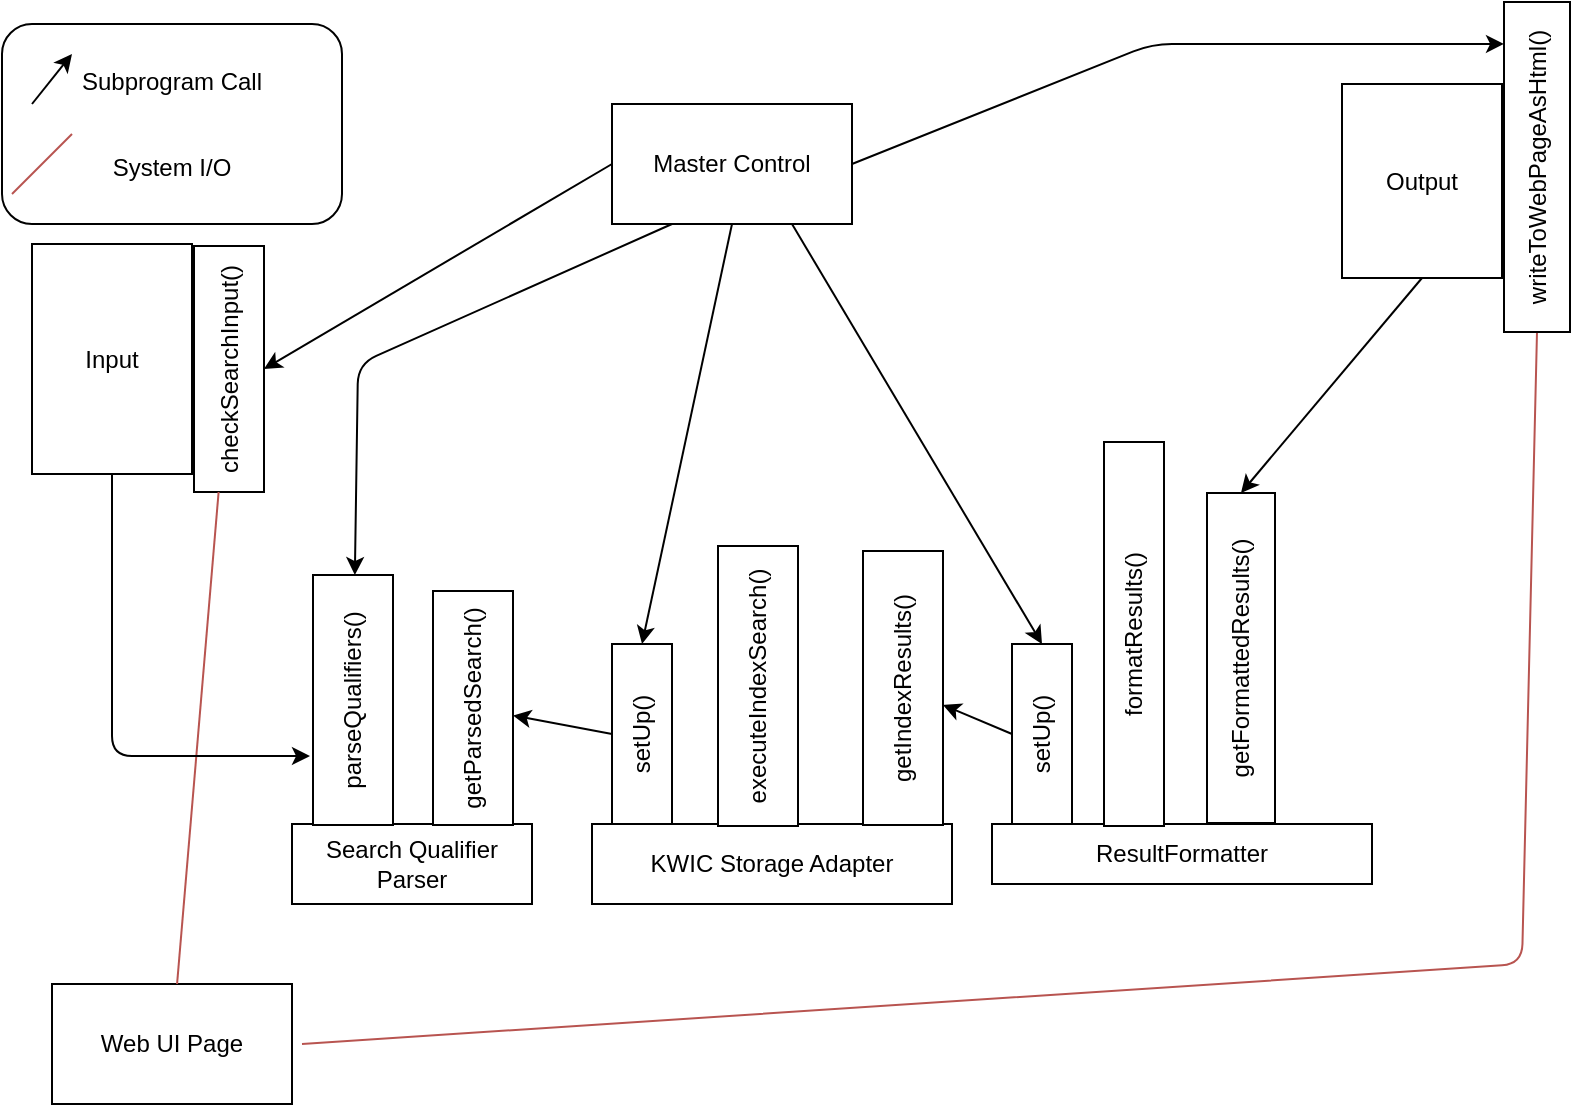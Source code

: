 <mxfile version="12.3.5" type="github" pages="1">
  <diagram id="pbaBNXXkWxKQwc2PyJeo" name="Page-1">
    <mxGraphModel dx="1648" dy="748" grid="1" gridSize="10" guides="1" tooltips="1" connect="1" arrows="1" fold="1" page="1" pageScale="1" pageWidth="1600" pageHeight="1200" math="0" shadow="0">
      <root>
        <mxCell id="0"/>
        <mxCell id="1" parent="0"/>
        <mxCell id="WNSE2Z_fz6bNWz0VK5kc-1" value="Master Control" style="rounded=0;whiteSpace=wrap;html=1;" vertex="1" parent="1">
          <mxGeometry x="475" y="110" width="120" height="60" as="geometry"/>
        </mxCell>
        <mxCell id="WNSE2Z_fz6bNWz0VK5kc-2" value="Input" style="rounded=0;whiteSpace=wrap;html=1;" vertex="1" parent="1">
          <mxGeometry x="185" y="180" width="80" height="115" as="geometry"/>
        </mxCell>
        <mxCell id="WNSE2Z_fz6bNWz0VK5kc-3" value="Output" style="rounded=0;whiteSpace=wrap;html=1;" vertex="1" parent="1">
          <mxGeometry x="840" y="100" width="80" height="97" as="geometry"/>
        </mxCell>
        <mxCell id="WNSE2Z_fz6bNWz0VK5kc-4" value="Subprogram Call&lt;br&gt;&lt;br&gt;&lt;br&gt;System I/O" style="rounded=1;whiteSpace=wrap;html=1;" vertex="1" parent="1">
          <mxGeometry x="170" y="70" width="170" height="100" as="geometry"/>
        </mxCell>
        <mxCell id="WNSE2Z_fz6bNWz0VK5kc-5" value="" style="endArrow=classic;html=1;" edge="1" parent="1">
          <mxGeometry width="50" height="50" relative="1" as="geometry">
            <mxPoint x="185" y="110" as="sourcePoint"/>
            <mxPoint x="205" y="85" as="targetPoint"/>
          </mxGeometry>
        </mxCell>
        <mxCell id="WNSE2Z_fz6bNWz0VK5kc-6" value="" style="endArrow=none;html=1;fillColor=#f8cecc;strokeColor=#b85450;endSize=9;startSize=9;" edge="1" parent="1">
          <mxGeometry width="50" height="50" relative="1" as="geometry">
            <mxPoint x="175" y="155" as="sourcePoint"/>
            <mxPoint x="205" y="125" as="targetPoint"/>
          </mxGeometry>
        </mxCell>
        <mxCell id="WNSE2Z_fz6bNWz0VK5kc-7" value="Web UI Page" style="rounded=0;whiteSpace=wrap;html=1;" vertex="1" parent="1">
          <mxGeometry x="195" y="550" width="120" height="60" as="geometry"/>
        </mxCell>
        <mxCell id="WNSE2Z_fz6bNWz0VK5kc-9" value="Search Qualifier&lt;br&gt;Parser" style="rounded=0;whiteSpace=wrap;html=1;" vertex="1" parent="1">
          <mxGeometry x="315" y="470" width="120" height="40" as="geometry"/>
        </mxCell>
        <mxCell id="WNSE2Z_fz6bNWz0VK5kc-10" value="KWIC Storage Adapter" style="rounded=0;whiteSpace=wrap;html=1;" vertex="1" parent="1">
          <mxGeometry x="465" y="470" width="180" height="40" as="geometry"/>
        </mxCell>
        <mxCell id="WNSE2Z_fz6bNWz0VK5kc-11" value="ResultFormatter" style="rounded=0;whiteSpace=wrap;html=1;" vertex="1" parent="1">
          <mxGeometry x="665" y="470" width="190" height="30" as="geometry"/>
        </mxCell>
        <mxCell id="WNSE2Z_fz6bNWz0VK5kc-12" value="" style="endArrow=classic;html=1;exitX=0;exitY=0.5;exitDx=0;exitDy=0;entryX=0.5;entryY=1;entryDx=0;entryDy=0;" edge="1" parent="1" source="WNSE2Z_fz6bNWz0VK5kc-1" target="WNSE2Z_fz6bNWz0VK5kc-14">
          <mxGeometry width="50" height="50" relative="1" as="geometry">
            <mxPoint x="175" y="610" as="sourcePoint"/>
            <mxPoint x="225" y="560" as="targetPoint"/>
          </mxGeometry>
        </mxCell>
        <mxCell id="WNSE2Z_fz6bNWz0VK5kc-13" value="" style="endArrow=classic;html=1;exitX=1;exitY=0.5;exitDx=0;exitDy=0;entryX=0.873;entryY=0;entryDx=0;entryDy=0;entryPerimeter=0;" edge="1" parent="1" source="WNSE2Z_fz6bNWz0VK5kc-1" target="WNSE2Z_fz6bNWz0VK5kc-32">
          <mxGeometry width="50" height="50" relative="1" as="geometry">
            <mxPoint x="175" y="610" as="sourcePoint"/>
            <mxPoint x="225" y="560" as="targetPoint"/>
            <Array as="points">
              <mxPoint x="745" y="80"/>
            </Array>
          </mxGeometry>
        </mxCell>
        <mxCell id="WNSE2Z_fz6bNWz0VK5kc-14" value="checkSearchInput()" style="rounded=0;whiteSpace=wrap;html=1;rotation=-90;" vertex="1" parent="1">
          <mxGeometry x="222" y="225" width="123" height="35" as="geometry"/>
        </mxCell>
        <mxCell id="WNSE2Z_fz6bNWz0VK5kc-15" value="" style="endArrow=none;html=1;fillColor=#f8cecc;strokeColor=#b85450;" edge="1" parent="1" source="WNSE2Z_fz6bNWz0VK5kc-7" target="WNSE2Z_fz6bNWz0VK5kc-14">
          <mxGeometry width="50" height="50" relative="1" as="geometry">
            <mxPoint x="145" y="650" as="sourcePoint"/>
            <mxPoint x="235" y="300" as="targetPoint"/>
          </mxGeometry>
        </mxCell>
        <mxCell id="WNSE2Z_fz6bNWz0VK5kc-16" value="parseQualifiers()" style="rounded=0;whiteSpace=wrap;html=1;rotation=-90;" vertex="1" parent="1">
          <mxGeometry x="283" y="388" width="125" height="40" as="geometry"/>
        </mxCell>
        <mxCell id="WNSE2Z_fz6bNWz0VK5kc-17" value="" style="endArrow=classic;html=1;exitX=0.5;exitY=1;exitDx=0;exitDy=0;" edge="1" parent="1" source="WNSE2Z_fz6bNWz0VK5kc-2">
          <mxGeometry width="50" height="50" relative="1" as="geometry">
            <mxPoint x="175" y="770" as="sourcePoint"/>
            <mxPoint x="324" y="436" as="targetPoint"/>
            <Array as="points">
              <mxPoint x="225" y="436"/>
            </Array>
          </mxGeometry>
        </mxCell>
        <mxCell id="WNSE2Z_fz6bNWz0VK5kc-18" value="getParsedSearch()" style="rounded=0;whiteSpace=wrap;html=1;rotation=-90;" vertex="1" parent="1">
          <mxGeometry x="347" y="392" width="117" height="40" as="geometry"/>
        </mxCell>
        <mxCell id="WNSE2Z_fz6bNWz0VK5kc-19" value="" style="endArrow=classic;html=1;exitX=0.5;exitY=1;exitDx=0;exitDy=0;entryX=1;entryY=0.5;entryDx=0;entryDy=0;" edge="1" parent="1" source="WNSE2Z_fz6bNWz0VK5kc-1" target="WNSE2Z_fz6bNWz0VK5kc-20">
          <mxGeometry width="50" height="50" relative="1" as="geometry">
            <mxPoint x="175" y="770" as="sourcePoint"/>
            <mxPoint x="605" y="466" as="targetPoint"/>
          </mxGeometry>
        </mxCell>
        <mxCell id="WNSE2Z_fz6bNWz0VK5kc-20" value="setUp()" style="rounded=0;whiteSpace=wrap;html=1;rotation=-90;" vertex="1" parent="1">
          <mxGeometry x="445" y="410" width="90" height="30" as="geometry"/>
        </mxCell>
        <mxCell id="WNSE2Z_fz6bNWz0VK5kc-21" value="" style="endArrow=classic;html=1;exitX=0.5;exitY=0;exitDx=0;exitDy=0;" edge="1" parent="1" source="WNSE2Z_fz6bNWz0VK5kc-20" target="WNSE2Z_fz6bNWz0VK5kc-18">
          <mxGeometry width="50" height="50" relative="1" as="geometry">
            <mxPoint x="175" y="770" as="sourcePoint"/>
            <mxPoint x="225" y="720" as="targetPoint"/>
          </mxGeometry>
        </mxCell>
        <mxCell id="WNSE2Z_fz6bNWz0VK5kc-22" value="executeIndexSearch()" style="rounded=0;whiteSpace=wrap;html=1;rotation=-90;" vertex="1" parent="1">
          <mxGeometry x="478" y="381" width="140" height="40" as="geometry"/>
        </mxCell>
        <mxCell id="WNSE2Z_fz6bNWz0VK5kc-23" value="getIndexResults()" style="rounded=0;whiteSpace=wrap;html=1;rotation=-90;" vertex="1" parent="1">
          <mxGeometry x="552" y="382" width="137" height="40" as="geometry"/>
        </mxCell>
        <mxCell id="WNSE2Z_fz6bNWz0VK5kc-24" value="setUp()" style="rounded=0;whiteSpace=wrap;html=1;rotation=-90;" vertex="1" parent="1">
          <mxGeometry x="645" y="410" width="90" height="30" as="geometry"/>
        </mxCell>
        <mxCell id="WNSE2Z_fz6bNWz0VK5kc-25" value="" style="endArrow=classic;html=1;exitX=0.5;exitY=0;exitDx=0;exitDy=0;" edge="1" parent="1" source="WNSE2Z_fz6bNWz0VK5kc-24" target="WNSE2Z_fz6bNWz0VK5kc-23">
          <mxGeometry width="50" height="50" relative="1" as="geometry">
            <mxPoint x="630" y="340" as="sourcePoint"/>
            <mxPoint x="680" y="290" as="targetPoint"/>
          </mxGeometry>
        </mxCell>
        <mxCell id="WNSE2Z_fz6bNWz0VK5kc-26" value="getFormattedResults()" style="rounded=0;whiteSpace=wrap;html=1;rotation=-90;" vertex="1" parent="1">
          <mxGeometry x="707" y="370" width="165" height="34" as="geometry"/>
        </mxCell>
        <mxCell id="WNSE2Z_fz6bNWz0VK5kc-27" value="formatResults()" style="rounded=0;whiteSpace=wrap;html=1;rotation=-90;" vertex="1" parent="1">
          <mxGeometry x="640" y="360" width="192" height="30" as="geometry"/>
        </mxCell>
        <mxCell id="WNSE2Z_fz6bNWz0VK5kc-28" value="" style="endArrow=classic;html=1;exitX=0.5;exitY=1;exitDx=0;exitDy=0;entryX=1;entryY=0.5;entryDx=0;entryDy=0;" edge="1" parent="1" source="WNSE2Z_fz6bNWz0VK5kc-3" target="WNSE2Z_fz6bNWz0VK5kc-26">
          <mxGeometry width="50" height="50" relative="1" as="geometry">
            <mxPoint x="175" y="770" as="sourcePoint"/>
            <mxPoint x="875" y="290" as="targetPoint"/>
          </mxGeometry>
        </mxCell>
        <mxCell id="WNSE2Z_fz6bNWz0VK5kc-29" value="" style="endArrow=none;html=1;fillColor=#f8cecc;strokeColor=#b85450;entryX=0;entryY=0.5;entryDx=0;entryDy=0;" edge="1" parent="1" target="WNSE2Z_fz6bNWz0VK5kc-32">
          <mxGeometry width="50" height="50" relative="1" as="geometry">
            <mxPoint x="320" y="580" as="sourcePoint"/>
            <mxPoint x="955.994" y="248" as="targetPoint"/>
            <Array as="points">
              <mxPoint x="930" y="540"/>
            </Array>
          </mxGeometry>
        </mxCell>
        <mxCell id="WNSE2Z_fz6bNWz0VK5kc-31" value="" style="endArrow=classic;html=1;exitX=0.75;exitY=1;exitDx=0;exitDy=0;entryX=1;entryY=0.5;entryDx=0;entryDy=0;" edge="1" parent="1" source="WNSE2Z_fz6bNWz0VK5kc-1" target="WNSE2Z_fz6bNWz0VK5kc-24">
          <mxGeometry width="50" height="50" relative="1" as="geometry">
            <mxPoint x="592.5" y="170" as="sourcePoint"/>
            <mxPoint x="547.5" y="380" as="targetPoint"/>
          </mxGeometry>
        </mxCell>
        <mxCell id="WNSE2Z_fz6bNWz0VK5kc-32" value="writeToWebPageAsHtml()" style="rounded=0;whiteSpace=wrap;html=1;rotation=-90;" vertex="1" parent="1">
          <mxGeometry x="855" y="125" width="165" height="33" as="geometry"/>
        </mxCell>
        <mxCell id="WNSE2Z_fz6bNWz0VK5kc-33" value="" style="endArrow=classic;html=1;exitX=0.25;exitY=1;exitDx=0;exitDy=0;" edge="1" parent="1" target="WNSE2Z_fz6bNWz0VK5kc-16">
          <mxGeometry width="50" height="50" relative="1" as="geometry">
            <mxPoint x="505" y="170" as="sourcePoint"/>
            <mxPoint x="375" y="470" as="targetPoint"/>
            <Array as="points">
              <mxPoint x="348" y="240"/>
            </Array>
          </mxGeometry>
        </mxCell>
      </root>
    </mxGraphModel>
  </diagram>
</mxfile>
